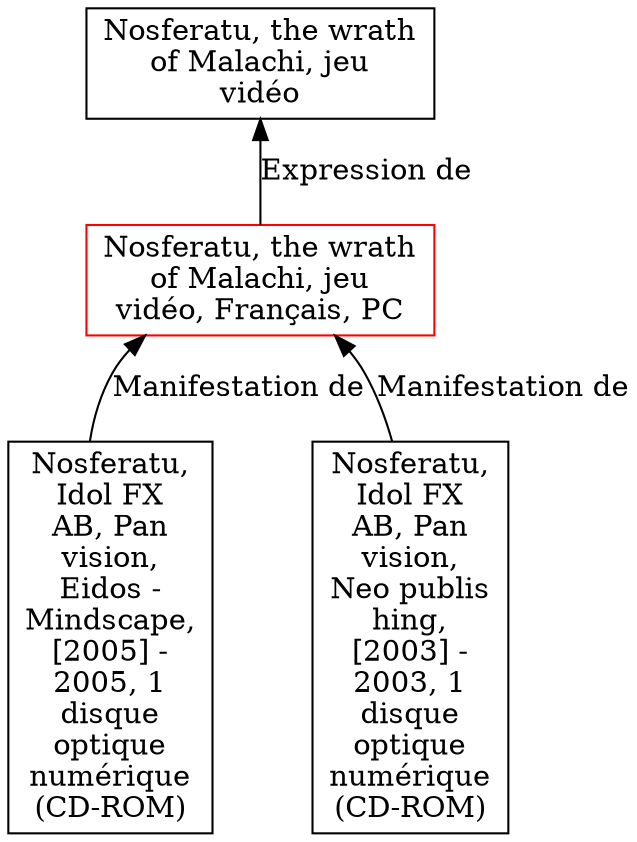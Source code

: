 // Notice UMLRM0091
digraph UMLRM0091 {
	node [align=left shape=rect]
	size="20,20"
	rankdir=BT
	UMLRM0091 [label="Nosferatu, the wrath
of Malachi, jeu
vidéo, Français, PC" color=red]
	UMLRM0090 [label="Nosferatu, the wrath
of Malachi, jeu
vidéo"]
	UMLRM0091 -> UMLRM0090 [label="Expression de"]
	UMLRM0092 [label="Nosferatu,
Idol FX
AB, Pan
vision,
Eidos -
Mindscape,
[2005] -
2005, 1
disque
optique
numérique
(CD-ROM)"]
	UMLRM0092 -> UMLRM0091 [label="Manifestation de"]
	UMLRM0095 [label="Nosferatu,
Idol FX
AB, Pan
vision,
Neo publis
hing,
[2003] -
2003, 1
disque
optique
numérique
(CD-ROM)"]
	UMLRM0095 -> UMLRM0091 [label="Manifestation de"]
}
